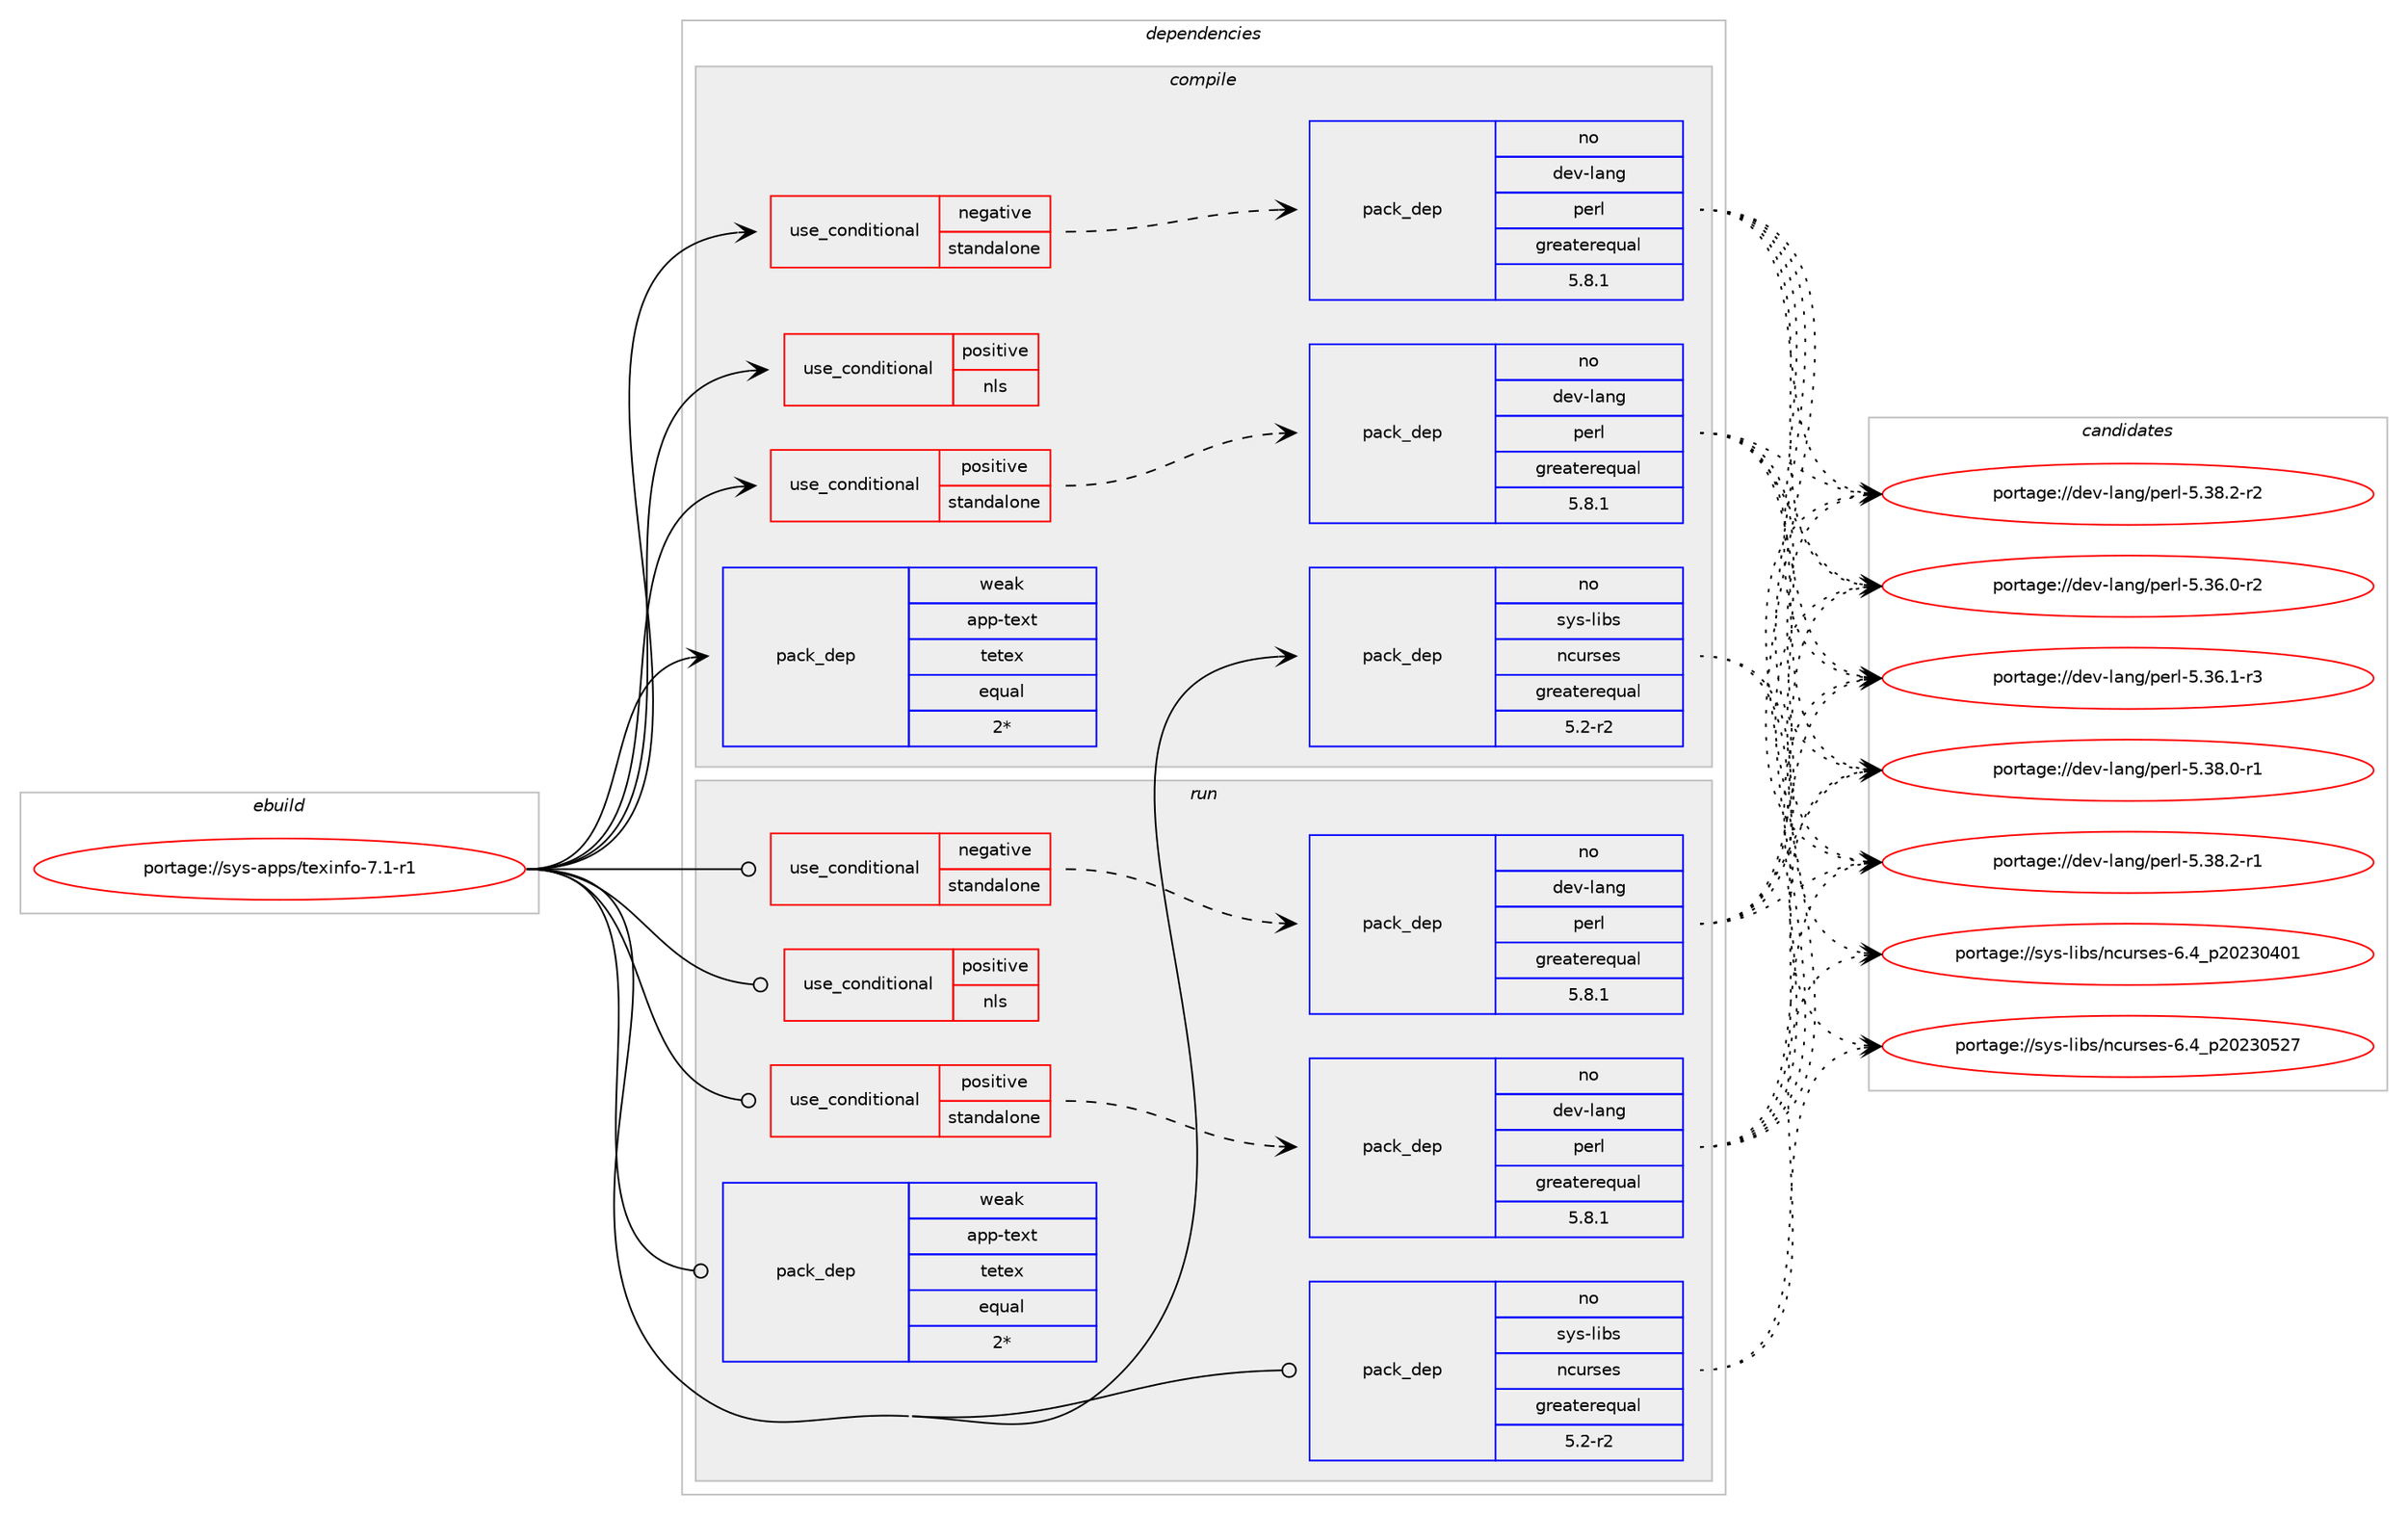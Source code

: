 digraph prolog {

# *************
# Graph options
# *************

newrank=true;
concentrate=true;
compound=true;
graph [rankdir=LR,fontname=Helvetica,fontsize=10,ranksep=1.5];#, ranksep=2.5, nodesep=0.2];
edge  [arrowhead=vee];
node  [fontname=Helvetica,fontsize=10];

# **********
# The ebuild
# **********

subgraph cluster_leftcol {
color=gray;
rank=same;
label=<<i>ebuild</i>>;
id [label="portage://sys-apps/texinfo-7.1-r1", color=red, width=4, href="../sys-apps/texinfo-7.1-r1.svg"];
}

# ****************
# The dependencies
# ****************

subgraph cluster_midcol {
color=gray;
label=<<i>dependencies</i>>;
subgraph cluster_compile {
fillcolor="#eeeeee";
style=filled;
label=<<i>compile</i>>;
subgraph cond10105 {
dependency14270 [label=<<TABLE BORDER="0" CELLBORDER="1" CELLSPACING="0" CELLPADDING="4"><TR><TD ROWSPAN="3" CELLPADDING="10">use_conditional</TD></TR><TR><TD>negative</TD></TR><TR><TD>standalone</TD></TR></TABLE>>, shape=none, color=red];
subgraph pack4021 {
dependency14271 [label=<<TABLE BORDER="0" CELLBORDER="1" CELLSPACING="0" CELLPADDING="4" WIDTH="220"><TR><TD ROWSPAN="6" CELLPADDING="30">pack_dep</TD></TR><TR><TD WIDTH="110">no</TD></TR><TR><TD>dev-lang</TD></TR><TR><TD>perl</TD></TR><TR><TD>greaterequal</TD></TR><TR><TD>5.8.1</TD></TR></TABLE>>, shape=none, color=blue];
}
dependency14270:e -> dependency14271:w [weight=20,style="dashed",arrowhead="vee"];
# *** BEGIN UNKNOWN DEPENDENCY TYPE (TODO) ***
# dependency14270 -> package_dependency(portage://sys-apps/texinfo-7.1-r1,install,no,dev-libs,libunistring,none,[,,],any_same_slot,[])
# *** END UNKNOWN DEPENDENCY TYPE (TODO) ***

}
id:e -> dependency14270:w [weight=20,style="solid",arrowhead="vee"];
subgraph cond10106 {
dependency14272 [label=<<TABLE BORDER="0" CELLBORDER="1" CELLSPACING="0" CELLPADDING="4"><TR><TD ROWSPAN="3" CELLPADDING="10">use_conditional</TD></TR><TR><TD>positive</TD></TR><TR><TD>nls</TD></TR></TABLE>>, shape=none, color=red];
# *** BEGIN UNKNOWN DEPENDENCY TYPE (TODO) ***
# dependency14272 -> package_dependency(portage://sys-apps/texinfo-7.1-r1,install,no,virtual,libintl,none,[,,],[],[])
# *** END UNKNOWN DEPENDENCY TYPE (TODO) ***

}
id:e -> dependency14272:w [weight=20,style="solid",arrowhead="vee"];
subgraph cond10107 {
dependency14273 [label=<<TABLE BORDER="0" CELLBORDER="1" CELLSPACING="0" CELLPADDING="4"><TR><TD ROWSPAN="3" CELLPADDING="10">use_conditional</TD></TR><TR><TD>positive</TD></TR><TR><TD>standalone</TD></TR></TABLE>>, shape=none, color=red];
subgraph pack4022 {
dependency14274 [label=<<TABLE BORDER="0" CELLBORDER="1" CELLSPACING="0" CELLPADDING="4" WIDTH="220"><TR><TD ROWSPAN="6" CELLPADDING="30">pack_dep</TD></TR><TR><TD WIDTH="110">no</TD></TR><TR><TD>dev-lang</TD></TR><TR><TD>perl</TD></TR><TR><TD>greaterequal</TD></TR><TR><TD>5.8.1</TD></TR></TABLE>>, shape=none, color=blue];
}
dependency14273:e -> dependency14274:w [weight=20,style="dashed",arrowhead="vee"];
}
id:e -> dependency14273:w [weight=20,style="solid",arrowhead="vee"];
subgraph pack4023 {
dependency14275 [label=<<TABLE BORDER="0" CELLBORDER="1" CELLSPACING="0" CELLPADDING="4" WIDTH="220"><TR><TD ROWSPAN="6" CELLPADDING="30">pack_dep</TD></TR><TR><TD WIDTH="110">no</TD></TR><TR><TD>sys-libs</TD></TR><TR><TD>ncurses</TD></TR><TR><TD>greaterequal</TD></TR><TR><TD>5.2-r2</TD></TR></TABLE>>, shape=none, color=blue];
}
id:e -> dependency14275:w [weight=20,style="solid",arrowhead="vee"];
# *** BEGIN UNKNOWN DEPENDENCY TYPE (TODO) ***
# id -> package_dependency(portage://sys-apps/texinfo-7.1-r1,install,no,virtual,perl-Data-Dumper,none,[,,],[],[])
# *** END UNKNOWN DEPENDENCY TYPE (TODO) ***

# *** BEGIN UNKNOWN DEPENDENCY TYPE (TODO) ***
# id -> package_dependency(portage://sys-apps/texinfo-7.1-r1,install,no,virtual,perl-Encode,none,[,,],[],[])
# *** END UNKNOWN DEPENDENCY TYPE (TODO) ***

# *** BEGIN UNKNOWN DEPENDENCY TYPE (TODO) ***
# id -> package_dependency(portage://sys-apps/texinfo-7.1-r1,install,no,virtual,perl-Unicode-Collate,none,[,,],[],[])
# *** END UNKNOWN DEPENDENCY TYPE (TODO) ***

subgraph pack4024 {
dependency14276 [label=<<TABLE BORDER="0" CELLBORDER="1" CELLSPACING="0" CELLPADDING="4" WIDTH="220"><TR><TD ROWSPAN="6" CELLPADDING="30">pack_dep</TD></TR><TR><TD WIDTH="110">weak</TD></TR><TR><TD>app-text</TD></TR><TR><TD>tetex</TD></TR><TR><TD>equal</TD></TR><TR><TD>2*</TD></TR></TABLE>>, shape=none, color=blue];
}
id:e -> dependency14276:w [weight=20,style="solid",arrowhead="vee"];
}
subgraph cluster_compileandrun {
fillcolor="#eeeeee";
style=filled;
label=<<i>compile and run</i>>;
}
subgraph cluster_run {
fillcolor="#eeeeee";
style=filled;
label=<<i>run</i>>;
subgraph cond10108 {
dependency14277 [label=<<TABLE BORDER="0" CELLBORDER="1" CELLSPACING="0" CELLPADDING="4"><TR><TD ROWSPAN="3" CELLPADDING="10">use_conditional</TD></TR><TR><TD>negative</TD></TR><TR><TD>standalone</TD></TR></TABLE>>, shape=none, color=red];
subgraph pack4025 {
dependency14278 [label=<<TABLE BORDER="0" CELLBORDER="1" CELLSPACING="0" CELLPADDING="4" WIDTH="220"><TR><TD ROWSPAN="6" CELLPADDING="30">pack_dep</TD></TR><TR><TD WIDTH="110">no</TD></TR><TR><TD>dev-lang</TD></TR><TR><TD>perl</TD></TR><TR><TD>greaterequal</TD></TR><TR><TD>5.8.1</TD></TR></TABLE>>, shape=none, color=blue];
}
dependency14277:e -> dependency14278:w [weight=20,style="dashed",arrowhead="vee"];
# *** BEGIN UNKNOWN DEPENDENCY TYPE (TODO) ***
# dependency14277 -> package_dependency(portage://sys-apps/texinfo-7.1-r1,run,no,dev-libs,libunistring,none,[,,],any_same_slot,[])
# *** END UNKNOWN DEPENDENCY TYPE (TODO) ***

}
id:e -> dependency14277:w [weight=20,style="solid",arrowhead="odot"];
subgraph cond10109 {
dependency14279 [label=<<TABLE BORDER="0" CELLBORDER="1" CELLSPACING="0" CELLPADDING="4"><TR><TD ROWSPAN="3" CELLPADDING="10">use_conditional</TD></TR><TR><TD>positive</TD></TR><TR><TD>nls</TD></TR></TABLE>>, shape=none, color=red];
# *** BEGIN UNKNOWN DEPENDENCY TYPE (TODO) ***
# dependency14279 -> package_dependency(portage://sys-apps/texinfo-7.1-r1,run,no,virtual,libintl,none,[,,],[],[])
# *** END UNKNOWN DEPENDENCY TYPE (TODO) ***

}
id:e -> dependency14279:w [weight=20,style="solid",arrowhead="odot"];
subgraph cond10110 {
dependency14280 [label=<<TABLE BORDER="0" CELLBORDER="1" CELLSPACING="0" CELLPADDING="4"><TR><TD ROWSPAN="3" CELLPADDING="10">use_conditional</TD></TR><TR><TD>positive</TD></TR><TR><TD>standalone</TD></TR></TABLE>>, shape=none, color=red];
subgraph pack4026 {
dependency14281 [label=<<TABLE BORDER="0" CELLBORDER="1" CELLSPACING="0" CELLPADDING="4" WIDTH="220"><TR><TD ROWSPAN="6" CELLPADDING="30">pack_dep</TD></TR><TR><TD WIDTH="110">no</TD></TR><TR><TD>dev-lang</TD></TR><TR><TD>perl</TD></TR><TR><TD>greaterequal</TD></TR><TR><TD>5.8.1</TD></TR></TABLE>>, shape=none, color=blue];
}
dependency14280:e -> dependency14281:w [weight=20,style="dashed",arrowhead="vee"];
}
id:e -> dependency14280:w [weight=20,style="solid",arrowhead="odot"];
subgraph pack4027 {
dependency14282 [label=<<TABLE BORDER="0" CELLBORDER="1" CELLSPACING="0" CELLPADDING="4" WIDTH="220"><TR><TD ROWSPAN="6" CELLPADDING="30">pack_dep</TD></TR><TR><TD WIDTH="110">no</TD></TR><TR><TD>sys-libs</TD></TR><TR><TD>ncurses</TD></TR><TR><TD>greaterequal</TD></TR><TR><TD>5.2-r2</TD></TR></TABLE>>, shape=none, color=blue];
}
id:e -> dependency14282:w [weight=20,style="solid",arrowhead="odot"];
# *** BEGIN UNKNOWN DEPENDENCY TYPE (TODO) ***
# id -> package_dependency(portage://sys-apps/texinfo-7.1-r1,run,no,virtual,perl-Data-Dumper,none,[,,],[],[])
# *** END UNKNOWN DEPENDENCY TYPE (TODO) ***

# *** BEGIN UNKNOWN DEPENDENCY TYPE (TODO) ***
# id -> package_dependency(portage://sys-apps/texinfo-7.1-r1,run,no,virtual,perl-Encode,none,[,,],[],[])
# *** END UNKNOWN DEPENDENCY TYPE (TODO) ***

# *** BEGIN UNKNOWN DEPENDENCY TYPE (TODO) ***
# id -> package_dependency(portage://sys-apps/texinfo-7.1-r1,run,no,virtual,perl-Unicode-Collate,none,[,,],[],[])
# *** END UNKNOWN DEPENDENCY TYPE (TODO) ***

subgraph pack4028 {
dependency14283 [label=<<TABLE BORDER="0" CELLBORDER="1" CELLSPACING="0" CELLPADDING="4" WIDTH="220"><TR><TD ROWSPAN="6" CELLPADDING="30">pack_dep</TD></TR><TR><TD WIDTH="110">weak</TD></TR><TR><TD>app-text</TD></TR><TR><TD>tetex</TD></TR><TR><TD>equal</TD></TR><TR><TD>2*</TD></TR></TABLE>>, shape=none, color=blue];
}
id:e -> dependency14283:w [weight=20,style="solid",arrowhead="odot"];
}
}

# **************
# The candidates
# **************

subgraph cluster_choices {
rank=same;
color=gray;
label=<<i>candidates</i>>;

subgraph choice4021 {
color=black;
nodesep=1;
choice100101118451089711010347112101114108455346515446484511450 [label="portage://dev-lang/perl-5.36.0-r2", color=red, width=4,href="../dev-lang/perl-5.36.0-r2.svg"];
choice100101118451089711010347112101114108455346515446494511451 [label="portage://dev-lang/perl-5.36.1-r3", color=red, width=4,href="../dev-lang/perl-5.36.1-r3.svg"];
choice100101118451089711010347112101114108455346515646484511449 [label="portage://dev-lang/perl-5.38.0-r1", color=red, width=4,href="../dev-lang/perl-5.38.0-r1.svg"];
choice100101118451089711010347112101114108455346515646504511449 [label="portage://dev-lang/perl-5.38.2-r1", color=red, width=4,href="../dev-lang/perl-5.38.2-r1.svg"];
choice100101118451089711010347112101114108455346515646504511450 [label="portage://dev-lang/perl-5.38.2-r2", color=red, width=4,href="../dev-lang/perl-5.38.2-r2.svg"];
dependency14271:e -> choice100101118451089711010347112101114108455346515446484511450:w [style=dotted,weight="100"];
dependency14271:e -> choice100101118451089711010347112101114108455346515446494511451:w [style=dotted,weight="100"];
dependency14271:e -> choice100101118451089711010347112101114108455346515646484511449:w [style=dotted,weight="100"];
dependency14271:e -> choice100101118451089711010347112101114108455346515646504511449:w [style=dotted,weight="100"];
dependency14271:e -> choice100101118451089711010347112101114108455346515646504511450:w [style=dotted,weight="100"];
}
subgraph choice4022 {
color=black;
nodesep=1;
choice100101118451089711010347112101114108455346515446484511450 [label="portage://dev-lang/perl-5.36.0-r2", color=red, width=4,href="../dev-lang/perl-5.36.0-r2.svg"];
choice100101118451089711010347112101114108455346515446494511451 [label="portage://dev-lang/perl-5.36.1-r3", color=red, width=4,href="../dev-lang/perl-5.36.1-r3.svg"];
choice100101118451089711010347112101114108455346515646484511449 [label="portage://dev-lang/perl-5.38.0-r1", color=red, width=4,href="../dev-lang/perl-5.38.0-r1.svg"];
choice100101118451089711010347112101114108455346515646504511449 [label="portage://dev-lang/perl-5.38.2-r1", color=red, width=4,href="../dev-lang/perl-5.38.2-r1.svg"];
choice100101118451089711010347112101114108455346515646504511450 [label="portage://dev-lang/perl-5.38.2-r2", color=red, width=4,href="../dev-lang/perl-5.38.2-r2.svg"];
dependency14274:e -> choice100101118451089711010347112101114108455346515446484511450:w [style=dotted,weight="100"];
dependency14274:e -> choice100101118451089711010347112101114108455346515446494511451:w [style=dotted,weight="100"];
dependency14274:e -> choice100101118451089711010347112101114108455346515646484511449:w [style=dotted,weight="100"];
dependency14274:e -> choice100101118451089711010347112101114108455346515646504511449:w [style=dotted,weight="100"];
dependency14274:e -> choice100101118451089711010347112101114108455346515646504511450:w [style=dotted,weight="100"];
}
subgraph choice4023 {
color=black;
nodesep=1;
choice1151211154510810598115471109911711411510111545544652951125048505148524849 [label="portage://sys-libs/ncurses-6.4_p20230401", color=red, width=4,href="../sys-libs/ncurses-6.4_p20230401.svg"];
choice1151211154510810598115471109911711411510111545544652951125048505148535055 [label="portage://sys-libs/ncurses-6.4_p20230527", color=red, width=4,href="../sys-libs/ncurses-6.4_p20230527.svg"];
dependency14275:e -> choice1151211154510810598115471109911711411510111545544652951125048505148524849:w [style=dotted,weight="100"];
dependency14275:e -> choice1151211154510810598115471109911711411510111545544652951125048505148535055:w [style=dotted,weight="100"];
}
subgraph choice4024 {
color=black;
nodesep=1;
}
subgraph choice4025 {
color=black;
nodesep=1;
choice100101118451089711010347112101114108455346515446484511450 [label="portage://dev-lang/perl-5.36.0-r2", color=red, width=4,href="../dev-lang/perl-5.36.0-r2.svg"];
choice100101118451089711010347112101114108455346515446494511451 [label="portage://dev-lang/perl-5.36.1-r3", color=red, width=4,href="../dev-lang/perl-5.36.1-r3.svg"];
choice100101118451089711010347112101114108455346515646484511449 [label="portage://dev-lang/perl-5.38.0-r1", color=red, width=4,href="../dev-lang/perl-5.38.0-r1.svg"];
choice100101118451089711010347112101114108455346515646504511449 [label="portage://dev-lang/perl-5.38.2-r1", color=red, width=4,href="../dev-lang/perl-5.38.2-r1.svg"];
choice100101118451089711010347112101114108455346515646504511450 [label="portage://dev-lang/perl-5.38.2-r2", color=red, width=4,href="../dev-lang/perl-5.38.2-r2.svg"];
dependency14278:e -> choice100101118451089711010347112101114108455346515446484511450:w [style=dotted,weight="100"];
dependency14278:e -> choice100101118451089711010347112101114108455346515446494511451:w [style=dotted,weight="100"];
dependency14278:e -> choice100101118451089711010347112101114108455346515646484511449:w [style=dotted,weight="100"];
dependency14278:e -> choice100101118451089711010347112101114108455346515646504511449:w [style=dotted,weight="100"];
dependency14278:e -> choice100101118451089711010347112101114108455346515646504511450:w [style=dotted,weight="100"];
}
subgraph choice4026 {
color=black;
nodesep=1;
choice100101118451089711010347112101114108455346515446484511450 [label="portage://dev-lang/perl-5.36.0-r2", color=red, width=4,href="../dev-lang/perl-5.36.0-r2.svg"];
choice100101118451089711010347112101114108455346515446494511451 [label="portage://dev-lang/perl-5.36.1-r3", color=red, width=4,href="../dev-lang/perl-5.36.1-r3.svg"];
choice100101118451089711010347112101114108455346515646484511449 [label="portage://dev-lang/perl-5.38.0-r1", color=red, width=4,href="../dev-lang/perl-5.38.0-r1.svg"];
choice100101118451089711010347112101114108455346515646504511449 [label="portage://dev-lang/perl-5.38.2-r1", color=red, width=4,href="../dev-lang/perl-5.38.2-r1.svg"];
choice100101118451089711010347112101114108455346515646504511450 [label="portage://dev-lang/perl-5.38.2-r2", color=red, width=4,href="../dev-lang/perl-5.38.2-r2.svg"];
dependency14281:e -> choice100101118451089711010347112101114108455346515446484511450:w [style=dotted,weight="100"];
dependency14281:e -> choice100101118451089711010347112101114108455346515446494511451:w [style=dotted,weight="100"];
dependency14281:e -> choice100101118451089711010347112101114108455346515646484511449:w [style=dotted,weight="100"];
dependency14281:e -> choice100101118451089711010347112101114108455346515646504511449:w [style=dotted,weight="100"];
dependency14281:e -> choice100101118451089711010347112101114108455346515646504511450:w [style=dotted,weight="100"];
}
subgraph choice4027 {
color=black;
nodesep=1;
choice1151211154510810598115471109911711411510111545544652951125048505148524849 [label="portage://sys-libs/ncurses-6.4_p20230401", color=red, width=4,href="../sys-libs/ncurses-6.4_p20230401.svg"];
choice1151211154510810598115471109911711411510111545544652951125048505148535055 [label="portage://sys-libs/ncurses-6.4_p20230527", color=red, width=4,href="../sys-libs/ncurses-6.4_p20230527.svg"];
dependency14282:e -> choice1151211154510810598115471109911711411510111545544652951125048505148524849:w [style=dotted,weight="100"];
dependency14282:e -> choice1151211154510810598115471109911711411510111545544652951125048505148535055:w [style=dotted,weight="100"];
}
subgraph choice4028 {
color=black;
nodesep=1;
}
}

}
